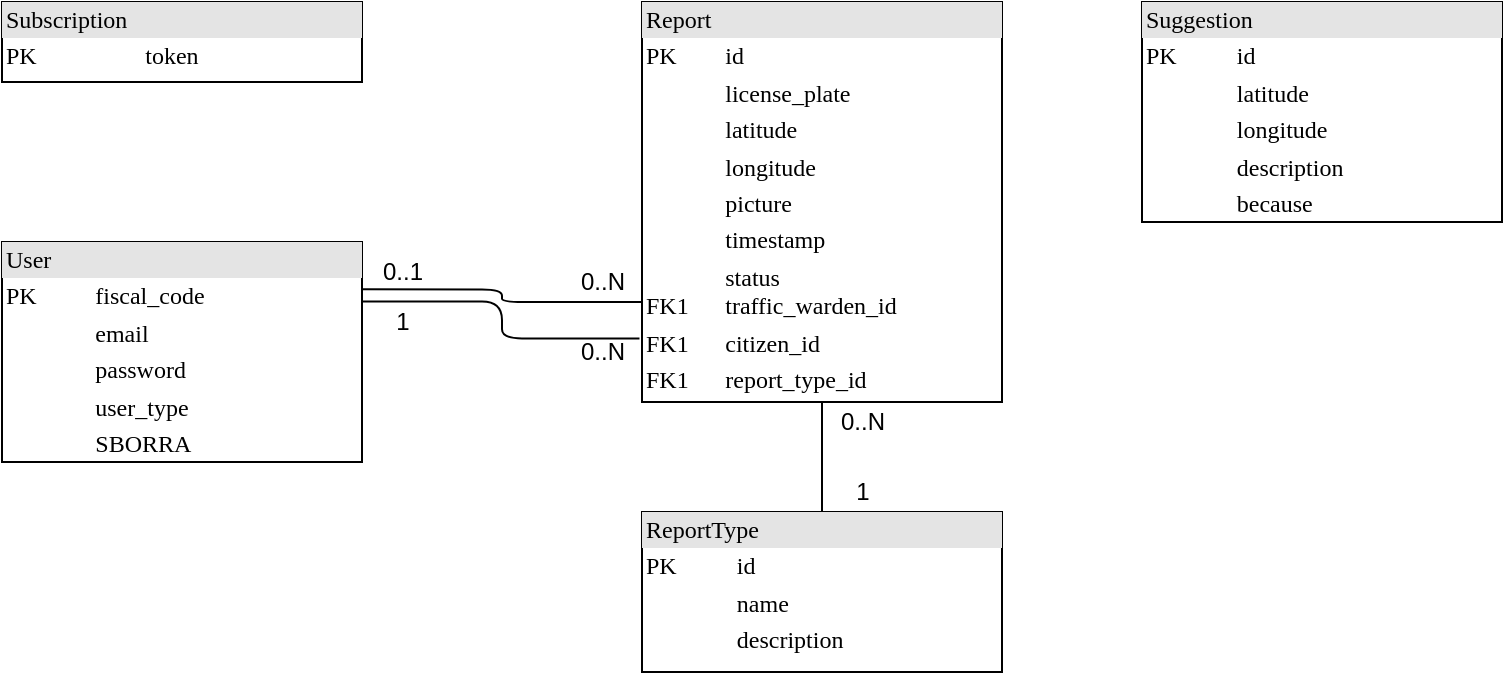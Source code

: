 <mxfile version="12.3.7" type="device" pages="1"><diagram name="Page-1" id="2ca16b54-16f6-2749-3443-fa8db7711227"><mxGraphModel dx="1173" dy="604" grid="1" gridSize="10" guides="1" tooltips="1" connect="1" arrows="1" fold="1" page="1" pageScale="1" pageWidth="1100" pageHeight="850" background="#ffffff" math="0" shadow="0"><root><mxCell id="0"/><mxCell id="1" parent="0"/><mxCell id="2ed32ef02a7f4228-18" style="edgeStyle=orthogonalEdgeStyle;html=1;entryX=-0.007;entryY=0.841;labelBackgroundColor=none;startArrow=none;endArrow=none;fontFamily=Verdana;fontSize=12;align=left;endFill=0;startFill=0;exitX=1.001;exitY=0.271;exitDx=0;exitDy=0;entryDx=0;entryDy=0;entryPerimeter=0;exitPerimeter=0;" parent="1" source="2ed32ef02a7f4228-2" target="2ed32ef02a7f4228-8" edge="1"><mxGeometry relative="1" as="geometry"><Array as="points"><mxPoint x="390" y="430"/><mxPoint x="390" y="448"/></Array></mxGeometry></mxCell><mxCell id="2ed32ef02a7f4228-2" value="&lt;div style=&quot;box-sizing: border-box ; width: 100% ; background: #e4e4e4 ; padding: 2px&quot;&gt;User&lt;/div&gt;&lt;table style=&quot;width: 100% ; font-size: 1em&quot; cellpadding=&quot;2&quot; cellspacing=&quot;0&quot;&gt;&lt;tbody&gt;&lt;tr&gt;&lt;td&gt;PK&lt;/td&gt;&lt;td&gt;fiscal_code&lt;/td&gt;&lt;/tr&gt;&lt;tr&gt;&lt;td&gt;&lt;br&gt;&lt;/td&gt;&lt;td&gt;email&lt;/td&gt;&lt;/tr&gt;&lt;tr&gt;&lt;td&gt;&lt;/td&gt;&lt;td&gt;password&lt;/td&gt;&lt;/tr&gt;&lt;tr&gt;&lt;td&gt;&lt;br&gt;&lt;/td&gt;&lt;td&gt;user_type&lt;/td&gt;&lt;/tr&gt;&lt;tr&gt;&lt;td&gt;&lt;br&gt;&lt;/td&gt;&lt;td&gt;SBORRA&lt;br&gt;&lt;/td&gt;&lt;/tr&gt;&lt;tr&gt;&lt;td&gt;&lt;br&gt;&lt;/td&gt;&lt;td&gt;&lt;br&gt;&lt;/td&gt;&lt;/tr&gt;&lt;/tbody&gt;&lt;/table&gt;" style="verticalAlign=top;align=left;overflow=fill;html=1;rounded=0;shadow=0;comic=0;labelBackgroundColor=none;strokeWidth=1;fontFamily=Verdana;fontSize=12" parent="1" vertex="1"><mxGeometry x="140" y="400" width="180" height="110" as="geometry"/></mxCell><mxCell id="2ed32ef02a7f4228-7" value="&lt;div style=&quot;box-sizing: border-box ; width: 100% ; background: #e4e4e4 ; padding: 2px&quot;&gt;ReportType&lt;/div&gt;&lt;table style=&quot;width: 100% ; font-size: 1em&quot; cellpadding=&quot;2&quot; cellspacing=&quot;0&quot;&gt;&lt;tbody&gt;&lt;tr&gt;&lt;td&gt;PK&lt;/td&gt;&lt;td&gt;id&lt;/td&gt;&lt;/tr&gt;&lt;tr&gt;&lt;td&gt;&lt;br&gt;&lt;/td&gt;&lt;td&gt;name&lt;/td&gt;&lt;/tr&gt;&lt;tr&gt;&lt;td&gt;&lt;/td&gt;&lt;td&gt;description&lt;/td&gt;&lt;/tr&gt;&lt;tr&gt;&lt;td&gt;&lt;/td&gt;&lt;td&gt;&lt;/td&gt;&lt;/tr&gt;&lt;/tbody&gt;&lt;/table&gt;" style="verticalAlign=top;align=left;overflow=fill;html=1;rounded=0;shadow=0;comic=0;labelBackgroundColor=none;strokeWidth=1;fontFamily=Verdana;fontSize=12" parent="1" vertex="1"><mxGeometry x="460" y="535" width="180" height="80" as="geometry"/></mxCell><mxCell id="2ed32ef02a7f4228-17" style="edgeStyle=orthogonalEdgeStyle;html=1;entryX=0.5;entryY=0;labelBackgroundColor=none;startArrow=none;endArrow=none;fontFamily=Verdana;fontSize=12;align=left;startFill=0;endFill=0;" parent="1" source="2ed32ef02a7f4228-8" target="2ed32ef02a7f4228-7" edge="1"><mxGeometry relative="1" as="geometry"/></mxCell><mxCell id="2ed32ef02a7f4228-8" value="&lt;div style=&quot;box-sizing: border-box ; width: 100% ; background: #e4e4e4 ; padding: 2px&quot;&gt;Report&lt;/div&gt;&lt;table style=&quot;width: 100% ; font-size: 1em&quot; cellpadding=&quot;2&quot; cellspacing=&quot;0&quot;&gt;&lt;tbody&gt;&lt;tr&gt;&lt;td&gt;PK&lt;/td&gt;&lt;td&gt;id&lt;/td&gt;&lt;/tr&gt;&lt;tr&gt;&lt;td&gt;&lt;br&gt;&lt;/td&gt;&lt;td&gt;license_plate&lt;/td&gt;&lt;/tr&gt;&lt;tr&gt;&lt;td&gt;&lt;/td&gt;&lt;td&gt;latitude&lt;/td&gt;&lt;/tr&gt;&lt;tr&gt;&lt;td&gt;&lt;/td&gt;&lt;td&gt;longitude&lt;br&gt;&lt;/td&gt;&lt;/tr&gt;&lt;tr&gt;&lt;td&gt;&lt;br&gt;&lt;/td&gt;&lt;td&gt;picture&lt;br&gt;&lt;/td&gt;&lt;/tr&gt;&lt;tr&gt;&lt;td&gt;&lt;br&gt;&lt;/td&gt;&lt;td&gt;timestamp&lt;br&gt;&lt;/td&gt;&lt;/tr&gt;&lt;tr&gt;&lt;td&gt;&lt;br&gt;FK1&lt;/td&gt;&lt;td&gt;status&lt;br&gt;traffic_warden_id&lt;br&gt;&lt;/td&gt;&lt;/tr&gt;&lt;tr&gt;&lt;td&gt;FK1&lt;br&gt;&lt;/td&gt;&lt;td&gt;citizen_id&lt;br&gt;&lt;/td&gt;&lt;/tr&gt;&lt;tr&gt;&lt;td&gt;FK1&lt;br&gt;&lt;/td&gt;&lt;td&gt;report_type_id&lt;br&gt;&lt;/td&gt;&lt;/tr&gt;&lt;tr&gt;&lt;td&gt;&lt;/td&gt;&lt;td&gt;&lt;/td&gt;&lt;/tr&gt;&lt;/tbody&gt;&lt;/table&gt;" style="verticalAlign=top;align=left;overflow=fill;html=1;rounded=0;shadow=0;comic=0;labelBackgroundColor=none;strokeWidth=1;fontFamily=Verdana;fontSize=12" parent="1" vertex="1"><mxGeometry x="460" y="280" width="180" height="200" as="geometry"/></mxCell><mxCell id="2ed32ef02a7f4228-10" value="&lt;div style=&quot;box-sizing: border-box ; width: 100% ; background: #e4e4e4 ; padding: 2px&quot;&gt;Suggestion&lt;/div&gt;&lt;table style=&quot;width: 100% ; font-size: 1em&quot; cellpadding=&quot;2&quot; cellspacing=&quot;0&quot;&gt;&lt;tbody&gt;&lt;tr&gt;&lt;td&gt;PK&lt;/td&gt;&lt;td&gt;id&lt;/td&gt;&lt;/tr&gt;&lt;tr&gt;&lt;td&gt;&lt;/td&gt;&lt;td&gt;latitude&lt;br&gt;&lt;/td&gt;&lt;/tr&gt;&lt;tr&gt;&lt;td&gt;&lt;/td&gt;&lt;td&gt;longitude&lt;br&gt;&lt;/td&gt;&lt;/tr&gt;&lt;tr&gt;&lt;td&gt;&lt;br&gt;&lt;/td&gt;&lt;td&gt;description&lt;br&gt;&lt;/td&gt;&lt;/tr&gt;&lt;tr&gt;&lt;td&gt;&lt;br&gt;&lt;/td&gt;&lt;td&gt;because&lt;br&gt;&lt;/td&gt;&lt;/tr&gt;&lt;tr&gt;&lt;td&gt;&lt;/td&gt;&lt;td&gt;&lt;/td&gt;&lt;/tr&gt;&lt;/tbody&gt;&lt;/table&gt;" style="verticalAlign=top;align=left;overflow=fill;html=1;rounded=0;shadow=0;comic=0;labelBackgroundColor=none;strokeWidth=1;fontFamily=Verdana;fontSize=12" parent="1" vertex="1"><mxGeometry x="710" y="280" width="180" height="110" as="geometry"/></mxCell><mxCell id="2ed32ef02a7f4228-12" value="&lt;div style=&quot;box-sizing: border-box ; width: 100% ; background: #e4e4e4 ; padding: 2px&quot;&gt;Subscription&lt;/div&gt;&lt;table style=&quot;width: 100% ; font-size: 1em&quot; cellpadding=&quot;2&quot; cellspacing=&quot;0&quot;&gt;&lt;tbody&gt;&lt;tr&gt;&lt;td&gt;PK&lt;/td&gt;&lt;td&gt;token&lt;/td&gt;&lt;/tr&gt;&lt;tr&gt;&lt;td&gt;&lt;/td&gt;&lt;td&gt;&lt;/td&gt;&lt;/tr&gt;&lt;/tbody&gt;&lt;/table&gt;" style="verticalAlign=top;align=left;overflow=fill;html=1;rounded=0;shadow=0;comic=0;labelBackgroundColor=none;strokeWidth=1;fontFamily=Verdana;fontSize=12" parent="1" vertex="1"><mxGeometry x="140" y="280" width="180" height="40" as="geometry"/></mxCell><mxCell id="i5GNs3uO1PIJxgoC8XoM-5" style="edgeStyle=orthogonalEdgeStyle;html=1;entryX=0;entryY=0.75;labelBackgroundColor=none;startArrow=none;endArrow=none;fontFamily=Verdana;fontSize=12;align=left;endFill=0;startFill=0;exitX=1;exitY=0.215;exitDx=0;exitDy=0;entryDx=0;entryDy=0;exitPerimeter=0;" edge="1" parent="1" source="2ed32ef02a7f4228-2" target="2ed32ef02a7f4228-8"><mxGeometry relative="1" as="geometry"><mxPoint x="330.143" y="437.286" as="sourcePoint"/><mxPoint x="469" y="458.429" as="targetPoint"/></mxGeometry></mxCell><mxCell id="i5GNs3uO1PIJxgoC8XoM-6" value="0..1" style="text;html=1;align=center;verticalAlign=middle;resizable=0;points=[];;autosize=1;" vertex="1" parent="1"><mxGeometry x="320" y="405" width="40" height="20" as="geometry"/></mxCell><mxCell id="i5GNs3uO1PIJxgoC8XoM-7" value="0..N" style="text;html=1;align=center;verticalAlign=middle;resizable=0;points=[];;autosize=1;" vertex="1" parent="1"><mxGeometry x="420" y="410" width="40" height="20" as="geometry"/></mxCell><mxCell id="i5GNs3uO1PIJxgoC8XoM-8" value="1" style="text;html=1;align=center;verticalAlign=middle;resizable=0;points=[];;autosize=1;" vertex="1" parent="1"><mxGeometry x="330" y="430" width="20" height="20" as="geometry"/></mxCell><mxCell id="i5GNs3uO1PIJxgoC8XoM-9" value="0..N" style="text;html=1;align=center;verticalAlign=middle;resizable=0;points=[];;autosize=1;" vertex="1" parent="1"><mxGeometry x="420" y="445" width="40" height="20" as="geometry"/></mxCell><mxCell id="i5GNs3uO1PIJxgoC8XoM-10" value="0..N" style="text;html=1;align=center;verticalAlign=middle;resizable=0;points=[];;autosize=1;" vertex="1" parent="1"><mxGeometry x="550" y="480" width="40" height="20" as="geometry"/></mxCell><mxCell id="i5GNs3uO1PIJxgoC8XoM-11" value="1" style="text;html=1;align=center;verticalAlign=middle;resizable=0;points=[];;autosize=1;" vertex="1" parent="1"><mxGeometry x="560" y="515" width="20" height="20" as="geometry"/></mxCell></root></mxGraphModel></diagram></mxfile>